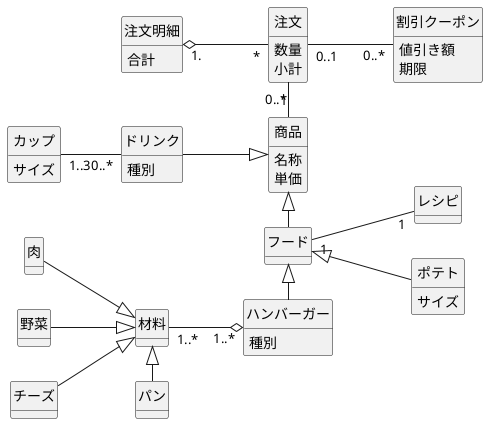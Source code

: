 @startuml クラス図
left to right direction
class 注文明細{
    合計
}

class 注文{
    数量
    小計
}

class 割引クーポン{
    値引き額
    期限
}

class 商品{
    名称
    単価
}

class カップ{
    サイズ
}

class ドリンク{
    種別
}

class フード{

}

class レシピ{

}

class 材料{

}

class ハンバーガー{
    種別
}

class ポテト{
    サイズ
}

class パン{

}

class 肉{

}

class 野菜{

}

class チーズ{

}

注文明細 "1." o-- "*" 注文
注文"0..1" -- "0..*" 割引クーポン
注文 "0..*" -right- "1" 商品
ドリンク --|> 商品
カップ "1..3"-- "0..*" ドリンク
フード -left-|> 商品
フード "1" -- "1" レシピ
フード <|-right- ハンバーガー
フード <|-down- ポテト
材料 "1..*" --o "1..*" ハンバーガー
パン -left-|> 材料
肉 --|> 材料
野菜 --|> 材料
チーズ --|> 材料
hide circle
hide members
show fields
@enduml